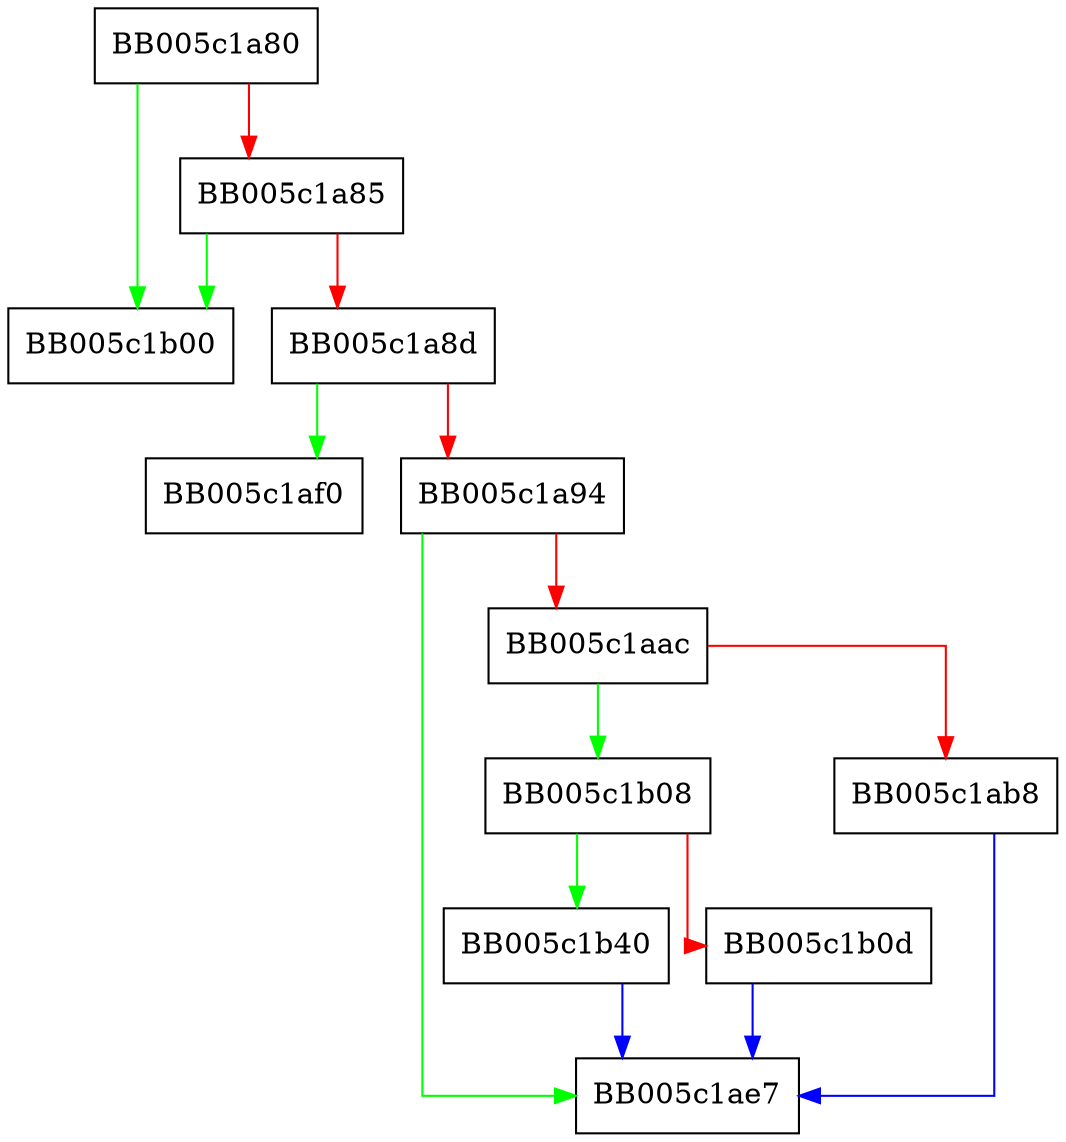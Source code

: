 digraph EVP_Cipher {
  node [shape="box"];
  graph [splines=ortho];
  BB005c1a80 -> BB005c1b00 [color="green"];
  BB005c1a80 -> BB005c1a85 [color="red"];
  BB005c1a85 -> BB005c1b00 [color="green"];
  BB005c1a85 -> BB005c1a8d [color="red"];
  BB005c1a8d -> BB005c1af0 [color="green"];
  BB005c1a8d -> BB005c1a94 [color="red"];
  BB005c1a94 -> BB005c1ae7 [color="green"];
  BB005c1a94 -> BB005c1aac [color="red"];
  BB005c1aac -> BB005c1b08 [color="green"];
  BB005c1aac -> BB005c1ab8 [color="red"];
  BB005c1ab8 -> BB005c1ae7 [color="blue"];
  BB005c1b08 -> BB005c1b40 [color="green"];
  BB005c1b08 -> BB005c1b0d [color="red"];
  BB005c1b0d -> BB005c1ae7 [color="blue"];
  BB005c1b40 -> BB005c1ae7 [color="blue"];
}